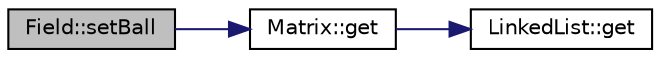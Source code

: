 digraph "Field::setBall"
{
 // LATEX_PDF_SIZE
  edge [fontname="Helvetica",fontsize="10",labelfontname="Helvetica",labelfontsize="10"];
  node [fontname="Helvetica",fontsize="10",shape=record];
  rankdir="LR";
  Node1 [label="Field::setBall",height=0.2,width=0.4,color="black", fillcolor="grey75", style="filled", fontcolor="black",tooltip="This method changes the state of a box to say if whether or not has the ball."];
  Node1 -> Node2 [color="midnightblue",fontsize="10",style="solid",fontname="Helvetica"];
  Node2 [label="Matrix::get",height=0.2,width=0.4,color="black", fillcolor="white", style="filled",URL="$class_matrix.html#a1e0aa6d20e6a754c70a06986aa8ab2c1",tooltip="This method returns an item in a given position in a matrix."];
  Node2 -> Node3 [color="midnightblue",fontsize="10",style="solid",fontname="Helvetica"];
  Node3 [label="LinkedList::get",height=0.2,width=0.4,color="black", fillcolor="white", style="filled",URL="$class_linked_list.html#a76d26f9fc7b344dc1d5bb81b853ae96e",tooltip=" "];
}

